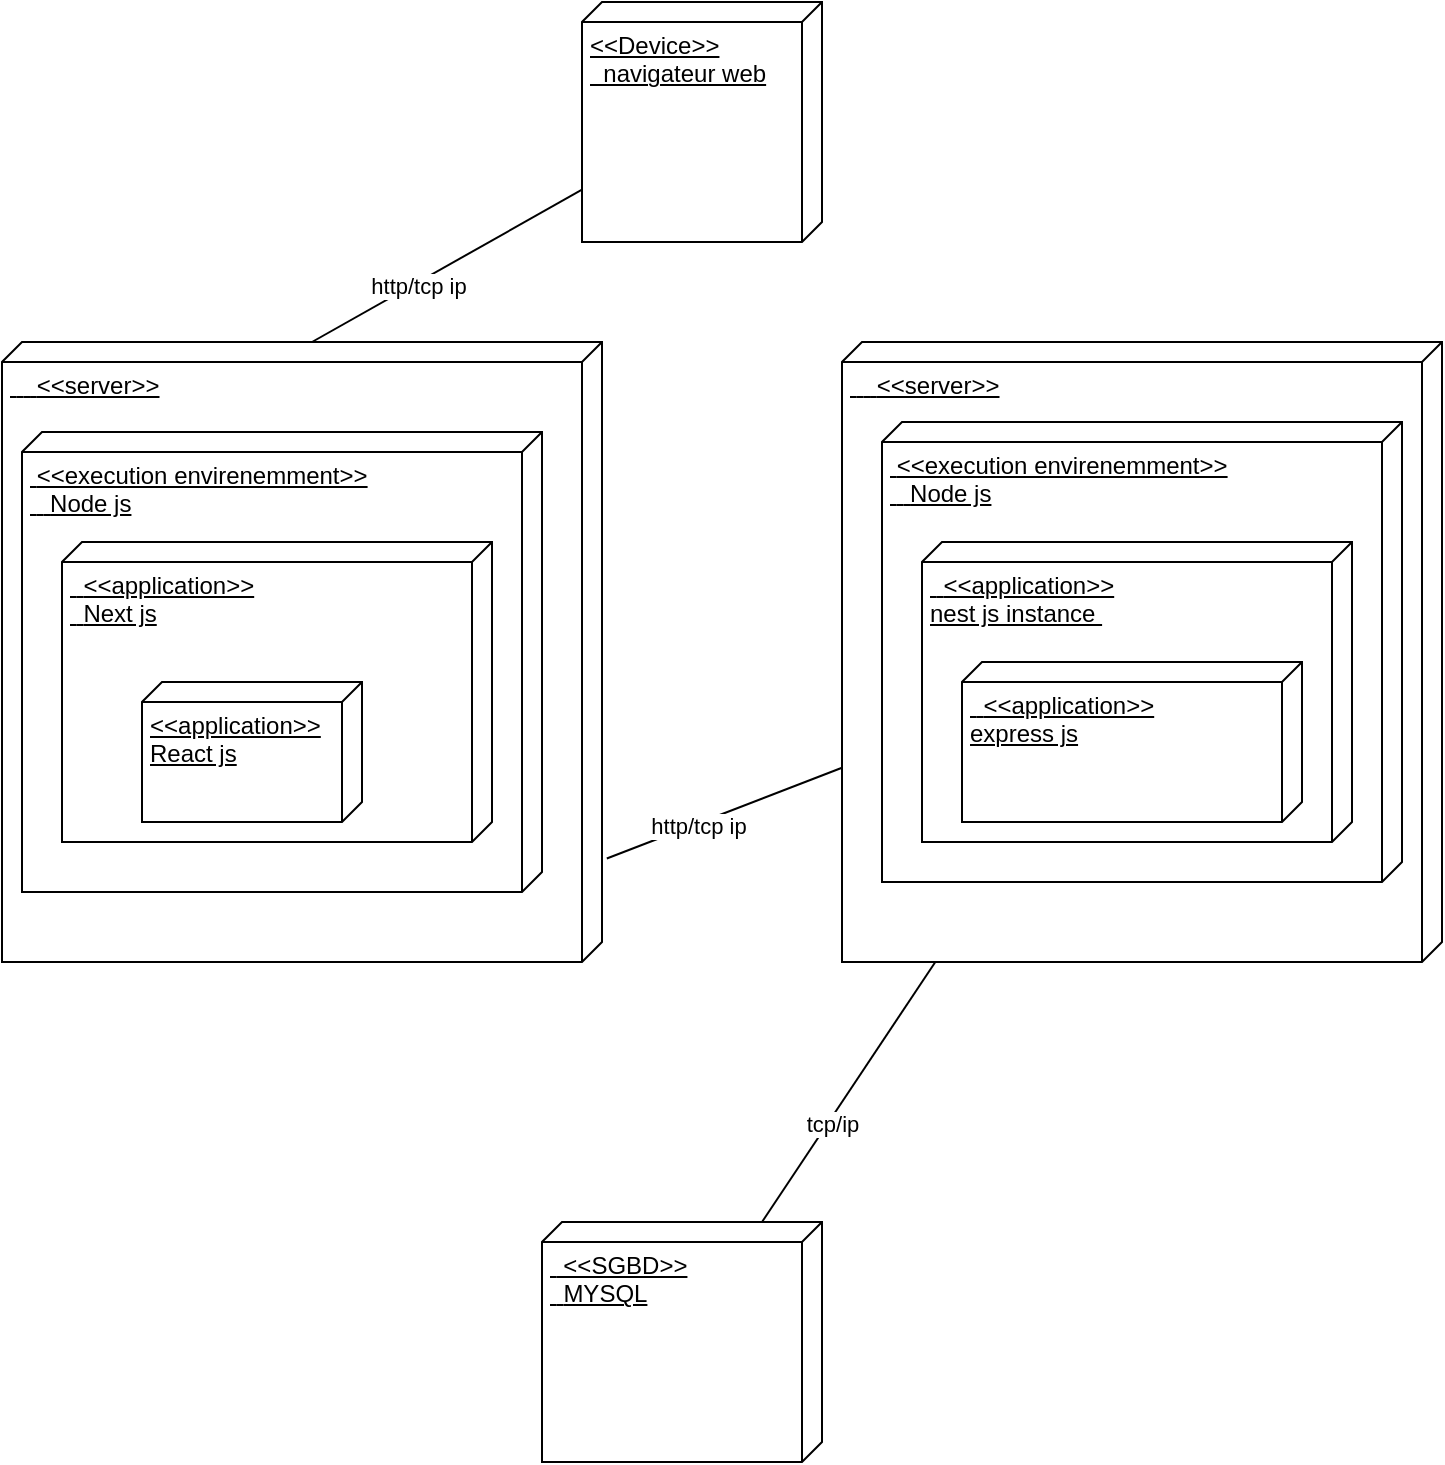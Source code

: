 <mxfile version="20.0.1" type="github">
  <diagram id="XAaIQzrAx3Bj0g_JQBcu" name="Page-1">
    <mxGraphModel dx="1210" dy="575" grid="1" gridSize="10" guides="1" tooltips="1" connect="1" arrows="1" fold="1" page="1" pageScale="1" pageWidth="827" pageHeight="1169" math="0" shadow="0">
      <root>
        <mxCell id="0" />
        <mxCell id="1" parent="0" />
        <mxCell id="UePIZ-D-Svci4xvVsSKF-1" value="&amp;lt;&amp;lt;Device&amp;gt;&amp;gt;&lt;br&gt;&amp;nbsp; navigateur web" style="verticalAlign=top;align=left;spacingTop=8;spacingLeft=2;spacingRight=12;shape=cube;size=10;direction=south;fontStyle=4;html=1;" vertex="1" parent="1">
          <mxGeometry x="350" y="20" width="120" height="120" as="geometry" />
        </mxCell>
        <mxCell id="UePIZ-D-Svci4xvVsSKF-2" value="&lt;span style=&quot;white-space: pre;&quot;&gt;	&lt;/span&gt;&lt;span style=&quot;white-space: pre;&quot;&gt;	&lt;/span&gt;&lt;span style=&quot;white-space: pre;&quot;&gt;	&lt;/span&gt;&lt;span style=&quot;white-space: pre;&quot;&gt;	&lt;/span&gt;&amp;lt;&amp;lt;server&amp;gt;&amp;gt;&lt;br&gt;&lt;span style=&quot;color: rgba(0, 0, 0, 0); font-family: monospace; font-size: 0px;&quot;&gt;%3CmxGraphModel%3E%3Croot%3E%3CmxCell%20id%3D%220%22%2F%3E%3CmxCell%20id%3D%221%22%20parent%3D%220%22%2F%3E%3CmxCell%20id%3D%222%22%20value%3D%22%26amp%3Blt%3B%26amp%3Blt%3BDevice%26amp%3Bgt%3B%26amp%3Bgt%3B%26lt%3Bbr%26gt%3Bnavigateur%20web%22%20style%3D%22verticalAlign%3Dtop%3Balign%3Dleft%3BspacingTop%3D8%3BspacingLeft%3D2%3BspacingRight%3D12%3Bshape%3Dcube%3Bsize%3D10%3Bdirection%3Dsouth%3BfontStyle%3D4%3Bhtml%3D1%3B%22%20vertex%3D%221%22%20parent%3D%221%22%3E%3CmxGeometry%20x%3D%2280%22%20y%3D%2210%22%20width%3D%22120%22%20height%3D%22120%22%20as%3D%22geometry%22%2F%3E%3C%2FmxCell%3E%3C%2Froot%3E%3C%2FmxGraphModel%3E&lt;/span&gt;" style="verticalAlign=top;align=left;spacingTop=8;spacingLeft=2;spacingRight=12;shape=cube;size=10;direction=south;fontStyle=4;html=1;" vertex="1" parent="1">
          <mxGeometry x="480" y="190" width="300" height="310" as="geometry" />
        </mxCell>
        <mxCell id="UePIZ-D-Svci4xvVsSKF-3" value="&lt;span style=&quot;white-space: pre;&quot;&gt;	&lt;/span&gt;&amp;lt;&amp;lt;execution envirenemment&amp;gt;&amp;gt;&lt;br&gt;&lt;span style=&quot;white-space: pre;&quot;&gt;	&lt;/span&gt;&lt;span style=&quot;white-space: pre;&quot;&gt;	&lt;/span&gt;&lt;span style=&quot;white-space: pre;&quot;&gt;	&lt;/span&gt;Node js" style="verticalAlign=top;align=left;spacingTop=8;spacingLeft=2;spacingRight=12;shape=cube;size=10;direction=south;fontStyle=4;html=1;" vertex="1" parent="1">
          <mxGeometry x="500" y="230" width="260" height="230" as="geometry" />
        </mxCell>
        <mxCell id="UePIZ-D-Svci4xvVsSKF-4" value="&lt;span style=&quot;white-space: pre;&quot;&gt;	&lt;/span&gt;&lt;span style=&quot;white-space: pre;&quot;&gt;	&lt;/span&gt;&amp;lt;&amp;lt;application&amp;gt;&amp;gt;&lt;br&gt;nest js instance&amp;nbsp;" style="verticalAlign=top;align=left;spacingTop=8;spacingLeft=2;spacingRight=12;shape=cube;size=10;direction=south;fontStyle=4;html=1;" vertex="1" parent="1">
          <mxGeometry x="520" y="290" width="215" height="150" as="geometry" />
        </mxCell>
        <mxCell id="UePIZ-D-Svci4xvVsSKF-5" value="&lt;span style=&quot;white-space: pre;&quot;&gt;	&lt;/span&gt;&lt;span style=&quot;white-space: pre;&quot;&gt;	&lt;/span&gt;&amp;lt;&amp;lt;application&amp;gt;&amp;gt;&lt;br&gt;express js" style="verticalAlign=top;align=left;spacingTop=8;spacingLeft=2;spacingRight=12;shape=cube;size=10;direction=south;fontStyle=4;html=1;" vertex="1" parent="1">
          <mxGeometry x="540" y="350" width="170" height="80" as="geometry" />
        </mxCell>
        <mxCell id="UePIZ-D-Svci4xvVsSKF-6" value="&lt;span style=&quot;white-space: pre;&quot;&gt;	&lt;/span&gt;&amp;nbsp;&amp;lt;&amp;lt;SGBD&amp;gt;&amp;gt;&lt;br&gt;&lt;span style=&quot;white-space: pre;&quot;&gt;	&lt;span style=&quot;white-space: pre;&quot;&gt;	&lt;/span&gt;&lt;/span&gt;MYSQL" style="verticalAlign=top;align=left;spacingTop=8;spacingLeft=2;spacingRight=12;shape=cube;size=10;direction=south;fontStyle=4;html=1;" vertex="1" parent="1">
          <mxGeometry x="330" y="630" width="140" height="120" as="geometry" />
        </mxCell>
        <mxCell id="UePIZ-D-Svci4xvVsSKF-8" value="&lt;span style=&quot;white-space: pre;&quot;&gt;	&lt;/span&gt;&lt;span style=&quot;white-space: pre;&quot;&gt;	&lt;/span&gt;&lt;span style=&quot;white-space: pre;&quot;&gt;	&lt;/span&gt;&lt;span style=&quot;white-space: pre;&quot;&gt;	&lt;/span&gt;&amp;lt;&amp;lt;server&amp;gt;&amp;gt;&lt;br&gt;&lt;span style=&quot;color: rgba(0, 0, 0, 0); font-family: monospace; font-size: 0px;&quot;&gt;%3CmxGraphModel%3E%3Croot%3E%3CmxCell%20id%3D%220%22%2F%3E%3CmxCell%20id%3D%221%22%20parent%3D%220%22%2F%3E%3CmxCell%20id%3D%222%22%20value%3D%22%26amp%3Blt%3B%26amp%3Blt%3BDevice%26amp%3Bgt%3B%26amp%3Bgt%3B%26lt%3Bbr%26gt%3Bnavigateur%20web%22%20style%3D%22verticalAlign%3Dtop%3Balign%3Dleft%3BspacingTop%3D8%3BspacingLeft%3D2%3BspacingRight%3D12%3Bshape%3Dcube%3Bsize%3D10%3Bdirection%3Dsouth%3BfontStyle%3D4%3Bhtml%3D1%3B%22%20vertex%3D%221%22%20parent%3D%221%22%3E%3CmxGeometry%20x%3D%2280%22%20y%3D%2210%22%20width%3D%22120%22%20height%3D%22120%22%20as%3D%22geometry%22%2F%3E%3C%2FmxCell%3E%3C%2Froot%3E%3C%2FmxGraphModel%3E&lt;/span&gt;" style="verticalAlign=top;align=left;spacingTop=8;spacingLeft=2;spacingRight=12;shape=cube;size=10;direction=south;fontStyle=4;html=1;" vertex="1" parent="1">
          <mxGeometry x="60" y="190" width="300" height="310" as="geometry" />
        </mxCell>
        <mxCell id="UePIZ-D-Svci4xvVsSKF-9" value="&lt;span style=&quot;white-space: pre;&quot;&gt;	&lt;/span&gt;&amp;lt;&amp;lt;execution envirenemment&amp;gt;&amp;gt;&lt;br&gt;&lt;span style=&quot;white-space: pre;&quot;&gt;	&lt;/span&gt;&lt;span style=&quot;white-space: pre;&quot;&gt;	&lt;/span&gt;&lt;span style=&quot;white-space: pre;&quot;&gt;	&lt;/span&gt;Node js" style="verticalAlign=top;align=left;spacingTop=8;spacingLeft=2;spacingRight=12;shape=cube;size=10;direction=south;fontStyle=4;html=1;" vertex="1" parent="1">
          <mxGeometry x="70" y="235" width="260" height="230" as="geometry" />
        </mxCell>
        <mxCell id="UePIZ-D-Svci4xvVsSKF-10" value="&lt;span style=&quot;white-space: pre;&quot;&gt;	&lt;/span&gt;&lt;span style=&quot;white-space: pre;&quot;&gt;	&lt;/span&gt;&amp;lt;&amp;lt;application&amp;gt;&amp;gt;&lt;br&gt;&lt;span style=&quot;white-space: pre;&quot;&gt;	&lt;/span&gt;&lt;span style=&quot;white-space: pre;&quot;&gt;	&lt;/span&gt;Next js&lt;br&gt;" style="verticalAlign=top;align=left;spacingTop=8;spacingLeft=2;spacingRight=12;shape=cube;size=10;direction=south;fontStyle=4;html=1;" vertex="1" parent="1">
          <mxGeometry x="90" y="290" width="215" height="150" as="geometry" />
        </mxCell>
        <mxCell id="UePIZ-D-Svci4xvVsSKF-11" value="&amp;lt;&amp;lt;application&amp;gt;&amp;gt;&lt;br&gt;React js" style="verticalAlign=top;align=left;spacingTop=8;spacingLeft=2;spacingRight=12;shape=cube;size=10;direction=south;fontStyle=4;html=1;" vertex="1" parent="1">
          <mxGeometry x="130" y="360" width="110" height="70" as="geometry" />
        </mxCell>
        <mxCell id="UePIZ-D-Svci4xvVsSKF-14" value="" style="endArrow=none;html=1;rounded=0;" edge="1" parent="1" source="UePIZ-D-Svci4xvVsSKF-6" target="UePIZ-D-Svci4xvVsSKF-2">
          <mxGeometry width="50" height="50" relative="1" as="geometry">
            <mxPoint x="60" y="680" as="sourcePoint" />
            <mxPoint x="110" y="630" as="targetPoint" />
          </mxGeometry>
        </mxCell>
        <mxCell id="UePIZ-D-Svci4xvVsSKF-15" value="tcp/ip" style="edgeLabel;html=1;align=center;verticalAlign=middle;resizable=0;points=[];" vertex="1" connectable="0" parent="UePIZ-D-Svci4xvVsSKF-14">
          <mxGeometry x="-0.235" y="-2" relative="1" as="geometry">
            <mxPoint as="offset" />
          </mxGeometry>
        </mxCell>
        <mxCell id="UePIZ-D-Svci4xvVsSKF-16" value="" style="endArrow=none;html=1;rounded=0;exitX=0.833;exitY=-0.008;exitDx=0;exitDy=0;exitPerimeter=0;" edge="1" parent="1" source="UePIZ-D-Svci4xvVsSKF-8" target="UePIZ-D-Svci4xvVsSKF-2">
          <mxGeometry width="50" height="50" relative="1" as="geometry">
            <mxPoint x="360" y="500" as="sourcePoint" />
            <mxPoint x="446.667" y="370" as="targetPoint" />
          </mxGeometry>
        </mxCell>
        <mxCell id="UePIZ-D-Svci4xvVsSKF-19" value="http/tcp ip" style="edgeLabel;html=1;align=center;verticalAlign=middle;resizable=0;points=[];" vertex="1" connectable="0" parent="UePIZ-D-Svci4xvVsSKF-16">
          <mxGeometry x="-0.229" y="-1" relative="1" as="geometry">
            <mxPoint as="offset" />
          </mxGeometry>
        </mxCell>
        <mxCell id="UePIZ-D-Svci4xvVsSKF-20" value="" style="endArrow=none;html=1;rounded=0;exitX=0;exitY=0;exitDx=0;exitDy=145;exitPerimeter=0;" edge="1" parent="1" source="UePIZ-D-Svci4xvVsSKF-8" target="UePIZ-D-Svci4xvVsSKF-1">
          <mxGeometry width="50" height="50" relative="1" as="geometry">
            <mxPoint x="400.0" y="245.37" as="sourcePoint" />
            <mxPoint x="517.6" y="200.004" as="targetPoint" />
          </mxGeometry>
        </mxCell>
        <mxCell id="UePIZ-D-Svci4xvVsSKF-21" value="http/tcp ip" style="edgeLabel;html=1;align=center;verticalAlign=middle;resizable=0;points=[];" vertex="1" connectable="0" parent="UePIZ-D-Svci4xvVsSKF-20">
          <mxGeometry x="-0.229" y="-1" relative="1" as="geometry">
            <mxPoint as="offset" />
          </mxGeometry>
        </mxCell>
      </root>
    </mxGraphModel>
  </diagram>
</mxfile>
